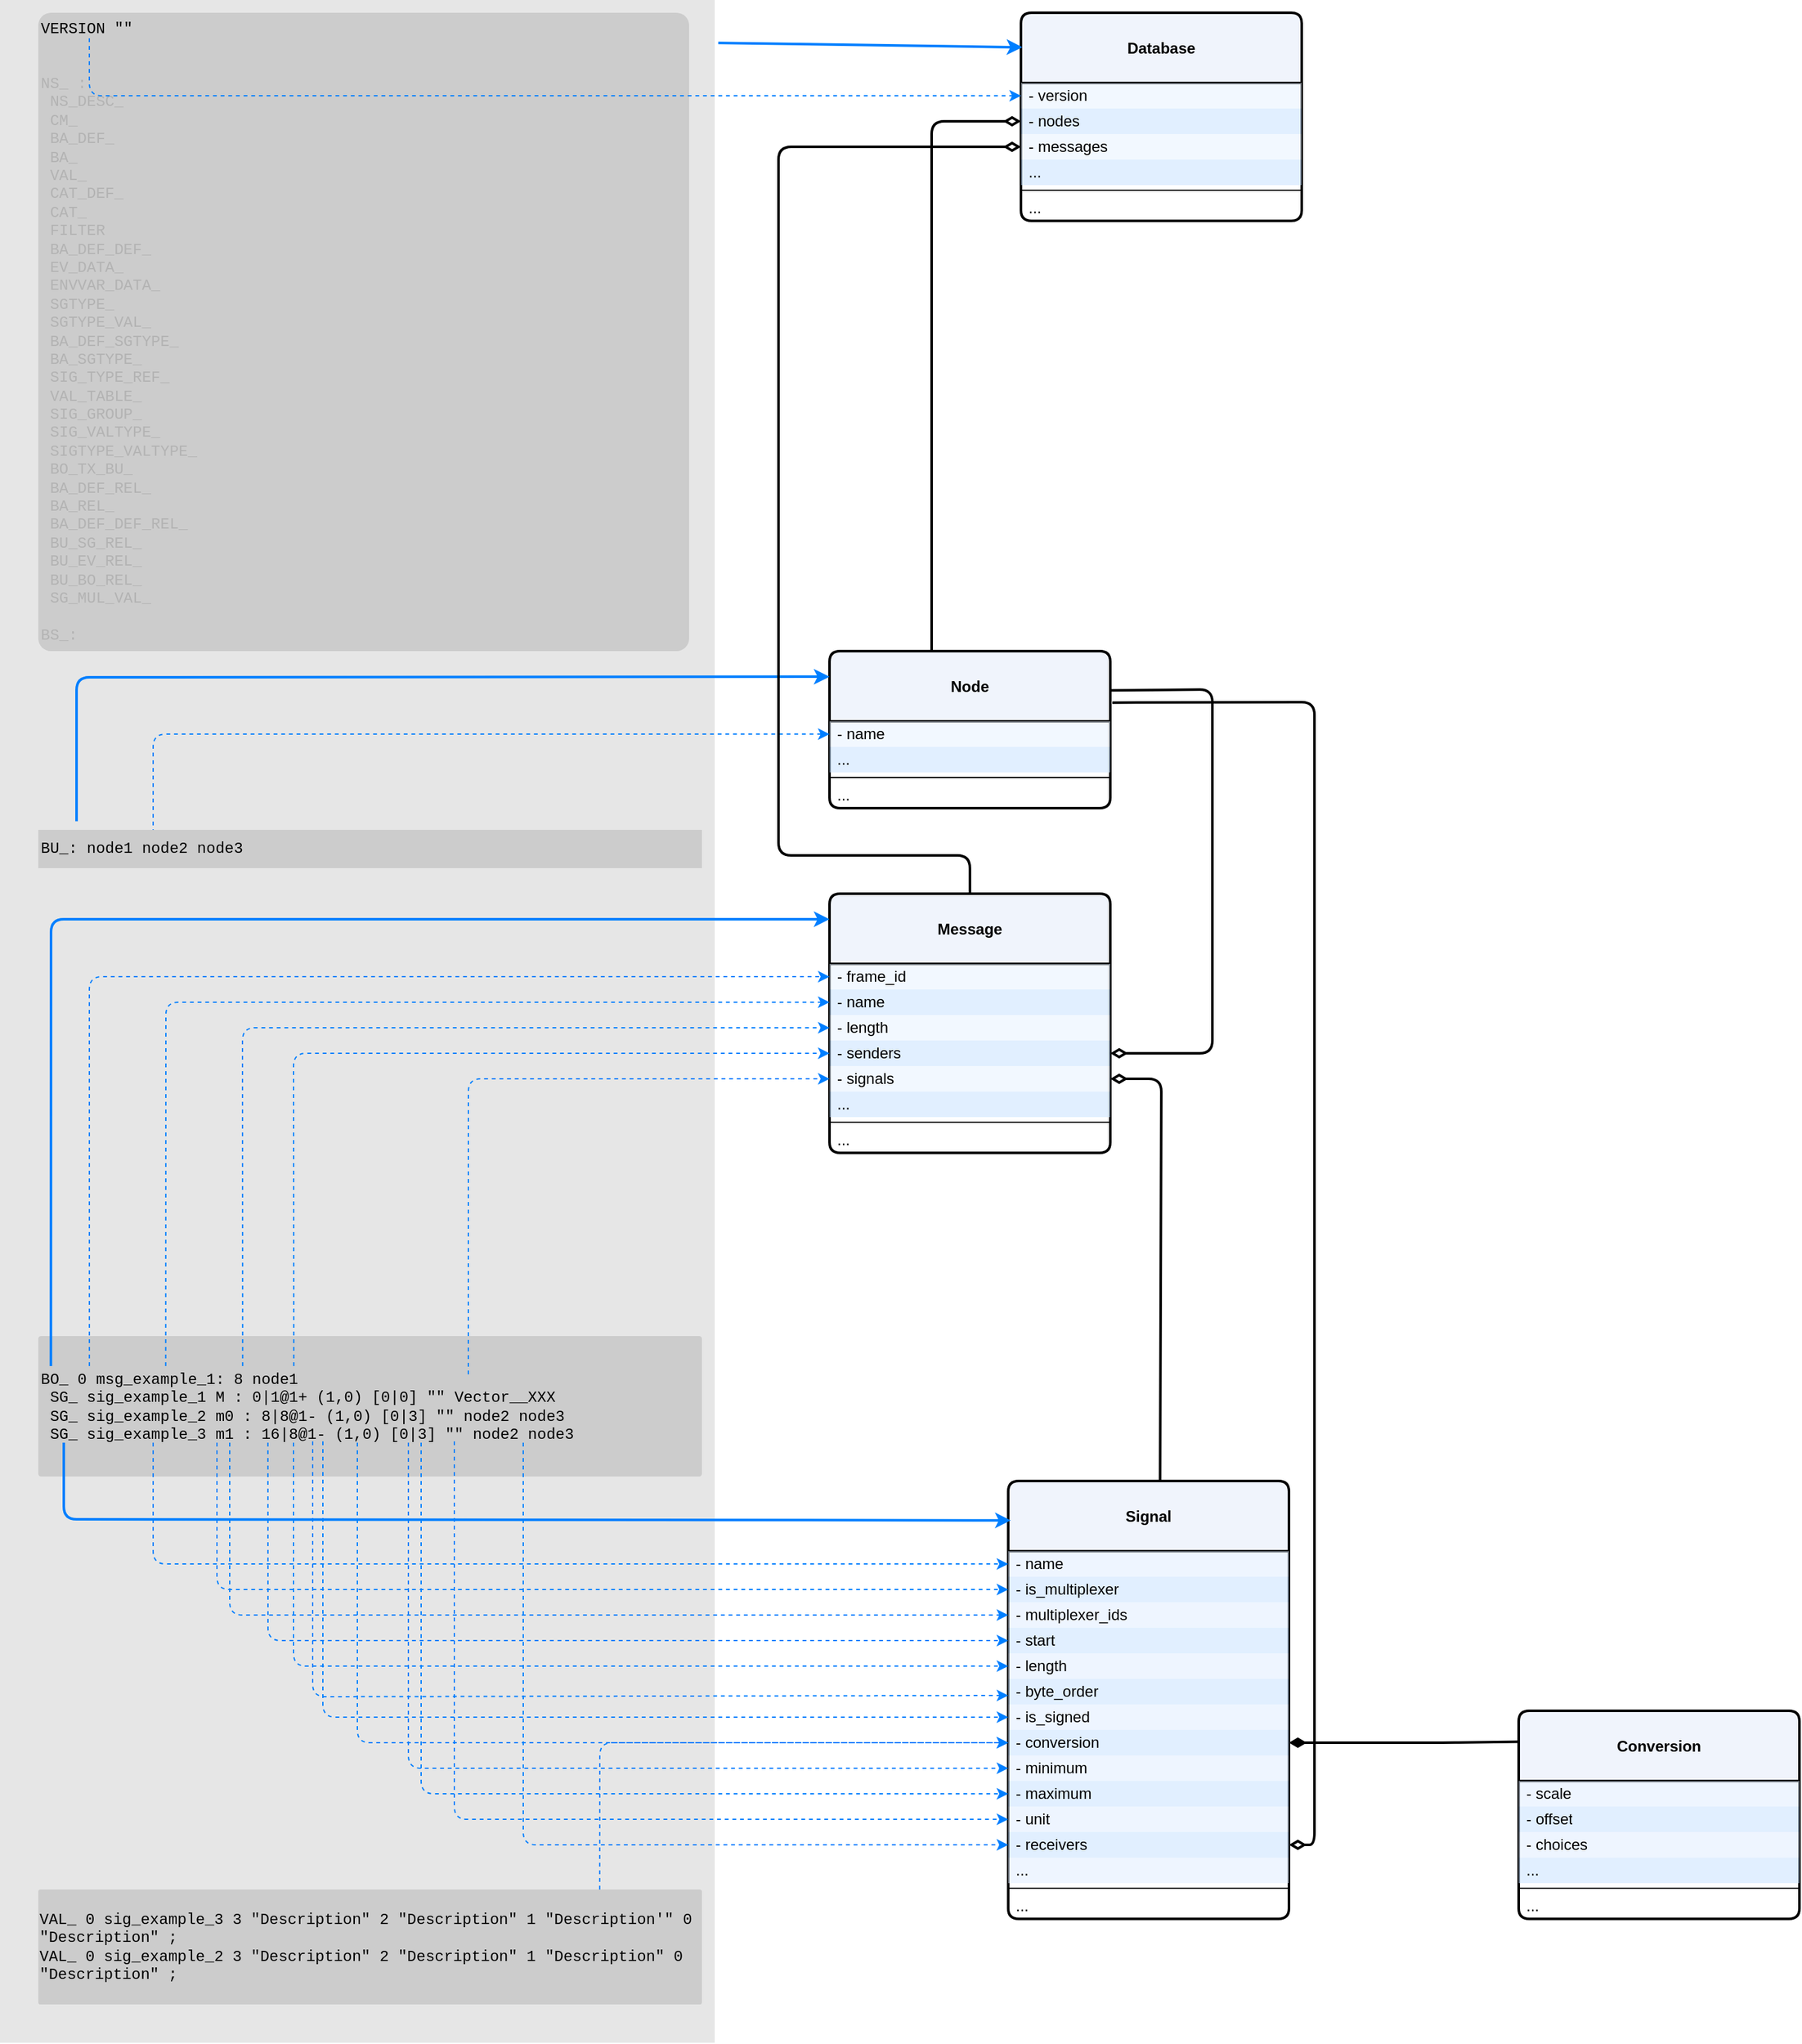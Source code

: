 <mxfile>
    <diagram id="0CQFVA6_GC00lFm2K_Ry" name="第 1 页">
        <mxGraphModel dx="1673" dy="2504" grid="1" gridSize="10" guides="1" tooltips="1" connect="1" arrows="1" fold="1" page="1" pageScale="1" pageWidth="1169" pageHeight="1654" math="0" shadow="0">
            <root>
                <mxCell id="0"/>
                <mxCell id="1" parent="0"/>
                <mxCell id="150" value="" style="rounded=0;whiteSpace=wrap;html=1;fillColor=#E6E6E6;strokeColor=none;" parent="1" vertex="1">
                    <mxGeometry x="90" y="-310" width="560" height="1600" as="geometry"/>
                </mxCell>
                <mxCell id="94" value="&lt;div style=&quot;font-family: &amp;quot;Courier New&amp;quot;;&quot;&gt;&lt;font&gt;BO_ 0 msg_example_1: 8 node1&lt;/font&gt;&lt;/div&gt;&lt;div style=&quot;font-family: &amp;quot;Courier New&amp;quot;;&quot;&gt;&lt;font&gt;&amp;nbsp;SG_ sig_example_1 M : 0|1@1+ (1,0) [0|0] &quot;&quot;&amp;nbsp;&lt;/font&gt;&lt;span style=&quot;background-color: transparent; color: rgb(0, 0, 0);&quot;&gt;Vector__XXX&lt;/span&gt;&lt;/div&gt;&lt;div style=&quot;font-family: &amp;quot;Courier New&amp;quot;;&quot;&gt;&lt;font&gt;&amp;nbsp;SG_ sig_example_2 m0 : 8|8@1- (1,0) [0|3] &quot;&quot; node2 node3&lt;/font&gt;&lt;/div&gt;&lt;div style=&quot;font-family: &amp;quot;Courier New&amp;quot;;&quot;&gt;&lt;font&gt;&amp;nbsp;SG_ sig_example_3 m1 : 16|8@1- (1,0) [0|3] &quot;&quot; node2 node3&lt;/font&gt;&lt;/div&gt;" style="text;html=1;align=left;verticalAlign=middle;whiteSpace=wrap;rounded=1;fillColor=#CCCCCC;arcSize=2;" parent="1" vertex="1">
                    <mxGeometry x="120" y="736.5" width="520" height="110" as="geometry"/>
                </mxCell>
                <mxCell id="41" value="&lt;div&gt;&lt;br&gt;&lt;/div&gt;&lt;div&gt;&lt;b&gt;Node&lt;/b&gt;&lt;/div&gt;" style="swimlane;fontStyle=0;align=center;verticalAlign=top;childLayout=stackLayout;horizontal=1;startSize=55;horizontalStack=0;resizeParent=1;resizeParentMax=0;resizeLast=0;collapsible=0;marginBottom=0;html=1;whiteSpace=wrap;arcSize=5;rounded=1;strokeWidth=2;fillColor=#F0F4FC;" parent="1" vertex="1">
                    <mxGeometry x="740" y="200" width="220" height="123" as="geometry"/>
                </mxCell>
                <mxCell id="43" value="- name" style="text;html=1;strokeColor=none;fillColor=#E5F2FF;align=left;verticalAlign=middle;spacingLeft=4;spacingRight=4;overflow=hidden;rotatable=0;points=[[0,0.5],[1,0.5]];portConstraint=eastwest;whiteSpace=wrap;opacity=50;" parent="41" vertex="1">
                    <mxGeometry y="55" width="220" height="20" as="geometry"/>
                </mxCell>
                <mxCell id="45" value="..." style="text;html=1;strokeColor=none;fillColor=#C4DFFF;align=left;verticalAlign=middle;spacingLeft=4;spacingRight=4;overflow=hidden;rotatable=0;points=[[0,0.5],[1,0.5]];portConstraint=eastwest;whiteSpace=wrap;opacity=50;" parent="41" vertex="1">
                    <mxGeometry y="75" width="220" height="20" as="geometry"/>
                </mxCell>
                <mxCell id="46" value="" style="line;strokeWidth=1;fillColor=none;align=left;verticalAlign=middle;spacingTop=-1;spacingLeft=3;spacingRight=3;rotatable=0;labelPosition=right;points=[];portConstraint=eastwest;" parent="41" vertex="1">
                    <mxGeometry y="95" width="220" height="8" as="geometry"/>
                </mxCell>
                <mxCell id="48" value="..." style="text;html=1;strokeColor=none;fillColor=none;align=left;verticalAlign=middle;spacingLeft=4;spacingRight=4;overflow=hidden;rotatable=0;points=[[0,0.5],[1,0.5]];portConstraint=eastwest;whiteSpace=wrap;" parent="41" vertex="1">
                    <mxGeometry y="103" width="220" height="20" as="geometry"/>
                </mxCell>
                <mxCell id="50" value="&lt;div&gt;&lt;b&gt;&lt;br&gt;&lt;/b&gt;&lt;/div&gt;&lt;b&gt;Message&lt;/b&gt;" style="swimlane;fontStyle=0;align=center;verticalAlign=top;childLayout=stackLayout;horizontal=1;startSize=55;horizontalStack=0;resizeParent=1;resizeParentMax=0;resizeLast=0;collapsible=0;marginBottom=0;html=1;whiteSpace=wrap;rounded=1;arcSize=5;strokeWidth=2;fillColor=#F0F4FC;" parent="1" vertex="1">
                    <mxGeometry x="740" y="390" width="220" height="203" as="geometry"/>
                </mxCell>
                <mxCell id="71" value="- frame_id" style="text;html=1;strokeColor=none;fillColor=#E5F2FF;align=left;verticalAlign=middle;spacingLeft=4;spacingRight=4;overflow=hidden;rotatable=0;points=[[0,0.5],[1,0.5]];portConstraint=eastwest;whiteSpace=wrap;opacity=50;" parent="50" vertex="1">
                    <mxGeometry y="55" width="220" height="20" as="geometry"/>
                </mxCell>
                <mxCell id="78" value="- name" style="text;html=1;strokeColor=none;fillColor=#C4DFFF;align=left;verticalAlign=middle;spacingLeft=4;spacingRight=4;overflow=hidden;rotatable=0;points=[[0,0.5],[1,0.5]];portConstraint=eastwest;whiteSpace=wrap;opacity=50;" parent="50" vertex="1">
                    <mxGeometry y="75" width="220" height="20" as="geometry"/>
                </mxCell>
                <mxCell id="81" value="- length" style="text;html=1;strokeColor=none;fillColor=#E5F2FF;align=left;verticalAlign=middle;spacingLeft=4;spacingRight=4;overflow=hidden;rotatable=0;points=[[0,0.5],[1,0.5]];portConstraint=eastwest;whiteSpace=wrap;opacity=50;" parent="50" vertex="1">
                    <mxGeometry y="95" width="220" height="20" as="geometry"/>
                </mxCell>
                <mxCell id="83" value="- senders" style="text;html=1;strokeColor=none;fillColor=#C4DFFF;align=left;verticalAlign=middle;spacingLeft=4;spacingRight=4;overflow=hidden;rotatable=0;points=[[0,0.5],[1,0.5]];portConstraint=eastwest;whiteSpace=wrap;opacity=50;" parent="50" vertex="1">
                    <mxGeometry y="115" width="220" height="20" as="geometry"/>
                </mxCell>
                <mxCell id="52" value="- signals" style="text;html=1;strokeColor=none;fillColor=#E5F2FF;align=left;verticalAlign=middle;spacingLeft=4;spacingRight=4;overflow=hidden;rotatable=0;points=[[0,0.5],[1,0.5]];portConstraint=eastwest;whiteSpace=wrap;opacity=50;" parent="50" vertex="1">
                    <mxGeometry y="135" width="220" height="20" as="geometry"/>
                </mxCell>
                <mxCell id="54" value="..." style="text;html=1;strokeColor=none;fillColor=#C4DFFF;align=left;verticalAlign=middle;spacingLeft=4;spacingRight=4;overflow=hidden;rotatable=0;points=[[0,0.5],[1,0.5]];portConstraint=eastwest;whiteSpace=wrap;opacity=50;" parent="50" vertex="1">
                    <mxGeometry y="155" width="220" height="20" as="geometry"/>
                </mxCell>
                <mxCell id="55" value="" style="line;strokeWidth=1;fillColor=none;align=left;verticalAlign=middle;spacingTop=-1;spacingLeft=3;spacingRight=3;rotatable=0;labelPosition=right;points=[];portConstraint=eastwest;" parent="50" vertex="1">
                    <mxGeometry y="175" width="220" height="8" as="geometry"/>
                </mxCell>
                <mxCell id="57" value="..." style="text;html=1;strokeColor=none;fillColor=none;align=left;verticalAlign=middle;spacingLeft=4;spacingRight=4;overflow=hidden;rotatable=0;points=[[0,0.5],[1,0.5]];portConstraint=eastwest;whiteSpace=wrap;" parent="50" vertex="1">
                    <mxGeometry y="183" width="220" height="20" as="geometry"/>
                </mxCell>
                <mxCell id="59" value="&lt;div&gt;&lt;br&gt;&lt;/div&gt;&lt;b&gt;Signal&lt;/b&gt;" style="swimlane;fontStyle=0;align=center;verticalAlign=top;childLayout=stackLayout;horizontal=1;startSize=55;horizontalStack=0;resizeParent=1;resizeParentMax=0;resizeLast=0;collapsible=0;marginBottom=0;html=1;whiteSpace=wrap;arcSize=5;rounded=1;strokeWidth=2;fillColor=#F0F4FC;" parent="1" vertex="1">
                    <mxGeometry x="880" y="850" width="220" height="343" as="geometry"/>
                </mxCell>
                <mxCell id="61" value="- name" style="text;html=1;strokeColor=none;fillColor=#DDEBFF;align=left;verticalAlign=middle;spacingLeft=4;spacingRight=4;overflow=hidden;rotatable=0;points=[[0,0.5],[1,0.5]];portConstraint=eastwest;whiteSpace=wrap;opacity=50;" parent="59" vertex="1">
                    <mxGeometry y="55" width="220" height="20" as="geometry"/>
                </mxCell>
                <mxCell id="87" value="- is_multiplexer" style="text;html=1;strokeColor=none;fillColor=#C4DFFF;align=left;verticalAlign=middle;spacingLeft=4;spacingRight=4;overflow=hidden;rotatable=0;points=[[0,0.5],[1,0.5]];portConstraint=eastwest;whiteSpace=wrap;opacity=50;" parent="59" vertex="1">
                    <mxGeometry y="75" width="220" height="20" as="geometry"/>
                </mxCell>
                <mxCell id="107" value="- multiplexer_ids" style="text;html=1;strokeColor=none;fillColor=#DDEBFF;align=left;verticalAlign=middle;spacingLeft=4;spacingRight=4;overflow=hidden;rotatable=0;points=[[0,0.5],[1,0.5]];portConstraint=eastwest;whiteSpace=wrap;opacity=50;" parent="59" vertex="1">
                    <mxGeometry y="95" width="220" height="20" as="geometry"/>
                </mxCell>
                <mxCell id="90" value="- start" style="text;html=1;strokeColor=none;fillColor=#C4DFFF;align=left;verticalAlign=middle;spacingLeft=4;spacingRight=4;overflow=hidden;rotatable=0;points=[[0,0.5],[1,0.5]];portConstraint=eastwest;whiteSpace=wrap;opacity=50;" parent="59" vertex="1">
                    <mxGeometry y="115" width="220" height="20" as="geometry"/>
                </mxCell>
                <mxCell id="89" value="- length" style="text;html=1;strokeColor=none;fillColor=#DDEBFF;align=left;verticalAlign=middle;spacingLeft=4;spacingRight=4;overflow=hidden;rotatable=0;points=[[0,0.5],[1,0.5]];portConstraint=eastwest;whiteSpace=wrap;opacity=50;" parent="59" vertex="1">
                    <mxGeometry y="135" width="220" height="20" as="geometry"/>
                </mxCell>
                <mxCell id="88" value="- byte_order" style="text;html=1;strokeColor=none;fillColor=#C4DFFF;align=left;verticalAlign=middle;spacingLeft=4;spacingRight=4;overflow=hidden;rotatable=0;points=[[0,0.5],[1,0.5]];portConstraint=eastwest;whiteSpace=wrap;opacity=50;" parent="59" vertex="1">
                    <mxGeometry y="155" width="220" height="20" as="geometry"/>
                </mxCell>
                <mxCell id="91" value="- is_signed" style="text;html=1;strokeColor=none;fillColor=#DDEBFF;align=left;verticalAlign=middle;spacingLeft=4;spacingRight=4;overflow=hidden;rotatable=0;points=[[0,0.5],[1,0.5]];portConstraint=eastwest;whiteSpace=wrap;opacity=50;" parent="59" vertex="1">
                    <mxGeometry y="175" width="220" height="20" as="geometry"/>
                </mxCell>
                <mxCell id="102" value="- conversion" style="text;html=1;strokeColor=none;fillColor=#C4DFFF;align=left;verticalAlign=middle;spacingLeft=4;spacingRight=4;overflow=hidden;rotatable=0;points=[[0,0.5],[1,0.5]];portConstraint=eastwest;whiteSpace=wrap;opacity=50;" parent="59" vertex="1">
                    <mxGeometry y="195" width="220" height="20" as="geometry"/>
                </mxCell>
                <mxCell id="100" value="- minimum" style="text;html=1;strokeColor=none;fillColor=#DDEBFF;align=left;verticalAlign=middle;spacingLeft=4;spacingRight=4;overflow=hidden;rotatable=0;points=[[0,0.5],[1,0.5]];portConstraint=eastwest;whiteSpace=wrap;opacity=50;" parent="59" vertex="1">
                    <mxGeometry y="215" width="220" height="20" as="geometry"/>
                </mxCell>
                <mxCell id="99" value="- maximum" style="text;html=1;strokeColor=none;fillColor=#C4DFFF;align=left;verticalAlign=middle;spacingLeft=4;spacingRight=4;overflow=hidden;rotatable=0;points=[[0,0.5],[1,0.5]];portConstraint=eastwest;whiteSpace=wrap;opacity=50;" parent="59" vertex="1">
                    <mxGeometry y="235" width="220" height="20" as="geometry"/>
                </mxCell>
                <mxCell id="118" value="- unit" style="text;html=1;strokeColor=none;fillColor=#DDEBFF;align=left;verticalAlign=middle;spacingLeft=4;spacingRight=4;overflow=hidden;rotatable=0;points=[[0,0.5],[1,0.5]];portConstraint=eastwest;whiteSpace=wrap;opacity=50;" parent="59" vertex="1">
                    <mxGeometry y="255" width="220" height="20" as="geometry"/>
                </mxCell>
                <mxCell id="103" value="- receivers" style="text;html=1;strokeColor=none;fillColor=#C4DFFF;align=left;verticalAlign=middle;spacingLeft=4;spacingRight=4;overflow=hidden;rotatable=0;points=[[0,0.5],[1,0.5]];portConstraint=eastwest;whiteSpace=wrap;opacity=50;" parent="59" vertex="1">
                    <mxGeometry y="275" width="220" height="20" as="geometry"/>
                </mxCell>
                <mxCell id="63" value="..." style="text;html=1;strokeColor=none;fillColor=#DDEBFF;align=left;verticalAlign=middle;spacingLeft=4;spacingRight=4;overflow=hidden;rotatable=0;points=[[0,0.5],[1,0.5]];portConstraint=eastwest;whiteSpace=wrap;opacity=50;" parent="59" vertex="1">
                    <mxGeometry y="295" width="220" height="20" as="geometry"/>
                </mxCell>
                <mxCell id="64" value="" style="line;strokeWidth=1;fillColor=none;align=left;verticalAlign=middle;spacingTop=-1;spacingLeft=3;spacingRight=3;rotatable=0;labelPosition=right;points=[];portConstraint=eastwest;" parent="59" vertex="1">
                    <mxGeometry y="315" width="220" height="8" as="geometry"/>
                </mxCell>
                <mxCell id="66" value="..." style="text;html=1;strokeColor=none;fillColor=none;align=left;verticalAlign=middle;spacingLeft=4;spacingRight=4;overflow=hidden;rotatable=0;points=[[0,0.5],[1,0.5]];portConstraint=eastwest;whiteSpace=wrap;" parent="59" vertex="1">
                    <mxGeometry y="323" width="220" height="20" as="geometry"/>
                </mxCell>
                <mxCell id="74" value="" style="endArrow=classic;html=1;entryX=0;entryY=0.163;entryDx=0;entryDy=0;entryPerimeter=0;strokeWidth=2;strokeColor=#007FFF;" parent="1" target="41" edge="1">
                    <mxGeometry width="50" height="50" relative="1" as="geometry">
                        <mxPoint x="150" y="333.27" as="sourcePoint"/>
                        <mxPoint x="160" y="90.002" as="targetPoint"/>
                        <Array as="points">
                            <mxPoint x="150" y="220.5"/>
                        </Array>
                    </mxGeometry>
                </mxCell>
                <mxCell id="76" value="" style="endArrow=classic;html=1;exitX=0.019;exitY=0.214;exitDx=0;exitDy=0;exitPerimeter=0;strokeWidth=2;strokeColor=#007FFF;" parent="1" source="94" edge="1">
                    <mxGeometry width="50" height="50" relative="1" as="geometry">
                        <mxPoint x="237.5" y="658.44" as="sourcePoint"/>
                        <mxPoint x="740" y="410" as="targetPoint"/>
                        <Array as="points">
                            <mxPoint x="130" y="410"/>
                        </Array>
                    </mxGeometry>
                </mxCell>
                <mxCell id="82" value="" style="endArrow=classic;html=1;entryX=0;entryY=0.5;entryDx=0;entryDy=0;dashed=1;fontStyle=1;exitX=0.308;exitY=0.214;exitDx=0;exitDy=0;exitPerimeter=0;strokeWidth=1;strokeColor=#007FFF;" parent="1" source="94" target="81" edge="1">
                    <mxGeometry width="50" height="50" relative="1" as="geometry">
                        <mxPoint x="298" y="668.44" as="sourcePoint"/>
                        <mxPoint x="968.0" y="503.44" as="targetPoint"/>
                        <Array as="points">
                            <mxPoint x="280" y="495"/>
                        </Array>
                    </mxGeometry>
                </mxCell>
                <mxCell id="84" value="" style="endArrow=classic;html=1;entryX=0;entryY=0.5;entryDx=0;entryDy=0;dashed=1;fontStyle=1;exitX=0.385;exitY=0.214;exitDx=0;exitDy=0;exitPerimeter=0;strokeWidth=1;strokeColor=#007FFF;" parent="1" source="94" target="83" edge="1">
                    <mxGeometry width="50" height="50" relative="1" as="geometry">
                        <mxPoint x="328" y="668.44" as="sourcePoint"/>
                        <mxPoint x="968.0" y="543.44" as="targetPoint"/>
                        <Array as="points">
                            <mxPoint x="320" y="515"/>
                        </Array>
                    </mxGeometry>
                </mxCell>
                <mxCell id="77" value="" style="endArrow=classic;html=1;entryX=0;entryY=0.5;entryDx=0;entryDy=0;dashed=1;exitX=0.077;exitY=0.214;exitDx=0;exitDy=0;exitPerimeter=0;strokeWidth=1;strokeColor=#007FFF;" parent="1" source="94" target="71" edge="1">
                    <mxGeometry width="50" height="50" relative="1" as="geometry">
                        <mxPoint x="178" y="668.44" as="sourcePoint"/>
                        <mxPoint x="968.0" y="463.44" as="targetPoint"/>
                        <Array as="points">
                            <mxPoint x="160" y="455"/>
                        </Array>
                    </mxGeometry>
                </mxCell>
                <mxCell id="79" value="" style="endArrow=classic;html=1;entryX=0;entryY=0.5;entryDx=0;entryDy=0;dashed=1;exitX=0.192;exitY=0.214;exitDx=0;exitDy=0;exitPerimeter=0;strokeWidth=1;strokeColor=#007FFF;" parent="1" source="94" target="78" edge="1">
                    <mxGeometry width="50" height="50" relative="1" as="geometry">
                        <mxPoint x="218" y="668.44" as="sourcePoint"/>
                        <mxPoint x="968.0" y="483.44" as="targetPoint"/>
                        <Array as="points">
                            <mxPoint x="220" y="475"/>
                        </Array>
                    </mxGeometry>
                </mxCell>
                <mxCell id="86" value="" style="endArrow=classic;html=1;entryX=0;entryY=0.5;entryDx=0;entryDy=0;dashed=1;fontStyle=1;exitX=0.648;exitY=0.273;exitDx=0;exitDy=0;exitPerimeter=0;strokeWidth=1;strokeColor=#007FFF;" parent="1" source="94" target="52" edge="1">
                    <mxGeometry width="50" height="50" relative="1" as="geometry">
                        <mxPoint x="460" y="678.44" as="sourcePoint"/>
                        <mxPoint x="782" y="545" as="targetPoint"/>
                        <Array as="points">
                            <mxPoint x="457" y="535"/>
                        </Array>
                    </mxGeometry>
                </mxCell>
                <mxCell id="75" value="" style="endArrow=classic;html=1;entryX=0;entryY=0.5;entryDx=0;entryDy=0;dashed=1;strokeWidth=1;strokeColor=#007FFF;" parent="1" target="43" edge="1">
                    <mxGeometry width="50" height="50" relative="1" as="geometry">
                        <mxPoint x="210" y="342.5" as="sourcePoint"/>
                        <mxPoint x="100" y="236.5" as="targetPoint"/>
                        <Array as="points">
                            <mxPoint x="210" y="265"/>
                        </Array>
                    </mxGeometry>
                </mxCell>
                <mxCell id="30" value="&lt;font style=&quot;color: rgb(0, 0, 0);&quot;&gt;VERSION &quot;&quot;&lt;/font&gt;&lt;br&gt;&lt;br&gt;&lt;br&gt;NS_ :&amp;nbsp;&lt;br&gt;&amp;nbsp;NS_DESC_&lt;br&gt;&amp;nbsp;CM_&lt;br&gt;&amp;nbsp;BA_DEF_&lt;br&gt;&amp;nbsp;BA_&lt;br&gt;&amp;nbsp;VAL_&lt;br&gt;&amp;nbsp;CAT_DEF_&lt;br&gt;&amp;nbsp;CAT_&lt;br&gt;&amp;nbsp;FILTER&lt;br&gt;&amp;nbsp;BA_DEF_DEF_&lt;br&gt;&amp;nbsp;EV_DATA_&lt;br&gt;&amp;nbsp;ENVVAR_DATA_&lt;br&gt;&amp;nbsp;SGTYPE_&lt;br&gt;&amp;nbsp;SGTYPE_VAL_&lt;br&gt;&amp;nbsp;BA_DEF_SGTYPE_&lt;br&gt;&amp;nbsp;BA_SGTYPE_&lt;br&gt;&amp;nbsp;SIG_TYPE_REF_&lt;br&gt;&amp;nbsp;VAL_TABLE_&lt;br&gt;&amp;nbsp;SIG_GROUP_&lt;br&gt;&amp;nbsp;SIG_VALTYPE_&lt;br&gt;&amp;nbsp;SIGTYPE_VALTYPE_&lt;br&gt;&amp;nbsp;BO_TX_BU_&lt;br&gt;&amp;nbsp;BA_DEF_REL_&lt;br&gt;&amp;nbsp;BA_REL_&lt;br&gt;&amp;nbsp;BA_DEF_DEF_REL_&lt;br&gt;&amp;nbsp;BU_SG_REL_&lt;br&gt;&amp;nbsp;BU_EV_REL_&lt;br&gt;&amp;nbsp;BU_BO_REL_&lt;br&gt;&amp;nbsp;SG_MUL_VAL_&lt;br&gt;&lt;br&gt;BS_:" style="text;html=1;align=left;verticalAlign=middle;whiteSpace=wrap;rounded=1;fillColor=#CCCCCC;glass=0;shadow=0;strokeColor=none;fontFamily=Courier New;fontColor=#B3B3B3;arcSize=2;" parent="1" vertex="1">
                    <mxGeometry x="120" y="-300" width="510" height="500" as="geometry"/>
                </mxCell>
                <mxCell id="92" value="BU_: node1 node2 node3" style="text;html=1;align=left;verticalAlign=middle;whiteSpace=wrap;rounded=0;fillColor=#CCCCCC;fontFamily=Courier New;arcSize=2;" parent="1" vertex="1">
                    <mxGeometry x="120" y="340" width="520" height="30" as="geometry"/>
                </mxCell>
                <mxCell id="104" value="" style="endArrow=classic;html=1;exitX=0.019;exitY=0.214;exitDx=0;exitDy=0;exitPerimeter=0;strokeWidth=2;strokeColor=#007FFF;entryX=0.009;entryY=0.09;entryDx=0;entryDy=0;entryPerimeter=0;" parent="1" target="59" edge="1">
                    <mxGeometry width="50" height="50" relative="1" as="geometry">
                        <mxPoint x="140" y="820" as="sourcePoint"/>
                        <mxPoint x="740" y="880" as="targetPoint"/>
                        <Array as="points">
                            <mxPoint x="140" y="880"/>
                        </Array>
                    </mxGeometry>
                </mxCell>
                <mxCell id="105" value="" style="endArrow=classic;html=1;dashed=1;fontStyle=1;entryX=0;entryY=0.5;entryDx=0;entryDy=0;strokeWidth=1;strokeColor=#007FFF;" parent="1" target="61" edge="1">
                    <mxGeometry width="50" height="50" relative="1" as="geometry">
                        <mxPoint x="210" y="820" as="sourcePoint"/>
                        <mxPoint x="560" y="860" as="targetPoint"/>
                        <Array as="points">
                            <mxPoint x="210" y="915"/>
                        </Array>
                    </mxGeometry>
                </mxCell>
                <mxCell id="106" value="" style="endArrow=classic;html=1;dashed=1;fontStyle=1;entryX=0;entryY=0.5;entryDx=0;entryDy=0;strokeWidth=1;strokeColor=#007FFF;" parent="1" target="87" edge="1">
                    <mxGeometry width="50" height="50" relative="1" as="geometry">
                        <mxPoint x="260" y="820" as="sourcePoint"/>
                        <mxPoint x="790" y="915" as="targetPoint"/>
                        <Array as="points">
                            <mxPoint x="260" y="935"/>
                        </Array>
                    </mxGeometry>
                </mxCell>
                <mxCell id="108" value="" style="endArrow=classic;html=1;dashed=1;fontStyle=1;entryX=0;entryY=0.5;entryDx=0;entryDy=0;strokeWidth=1;strokeColor=#007FFF;" parent="1" target="107" edge="1">
                    <mxGeometry width="50" height="50" relative="1" as="geometry">
                        <mxPoint x="270" y="820" as="sourcePoint"/>
                        <mxPoint x="750" y="935" as="targetPoint"/>
                        <Array as="points">
                            <mxPoint x="270" y="955"/>
                        </Array>
                    </mxGeometry>
                </mxCell>
                <mxCell id="109" value="" style="endArrow=classic;html=1;dashed=1;fontStyle=1;entryX=0;entryY=0.5;entryDx=0;entryDy=0;exitX=0.346;exitY=0.759;exitDx=0;exitDy=0;exitPerimeter=0;strokeWidth=1;strokeColor=#007FFF;" parent="1" source="94" target="90" edge="1">
                    <mxGeometry width="50" height="50" relative="1" as="geometry">
                        <mxPoint x="270" y="840" as="sourcePoint"/>
                        <mxPoint x="740" y="975" as="targetPoint"/>
                        <Array as="points">
                            <mxPoint x="300" y="975"/>
                        </Array>
                    </mxGeometry>
                </mxCell>
                <mxCell id="110" value="" style="endArrow=classic;html=1;dashed=1;fontStyle=1;entryX=0;entryY=0.5;entryDx=0;entryDy=0;exitX=0.346;exitY=0.759;exitDx=0;exitDy=0;exitPerimeter=0;strokeWidth=1;strokeColor=#007FFF;" parent="1" target="89" edge="1">
                    <mxGeometry width="50" height="50" relative="1" as="geometry">
                        <mxPoint x="320" y="820" as="sourcePoint"/>
                        <mxPoint x="760" y="975" as="targetPoint"/>
                        <Array as="points">
                            <mxPoint x="320" y="995"/>
                        </Array>
                    </mxGeometry>
                </mxCell>
                <mxCell id="111" value="" style="endArrow=classic;html=1;dashed=1;fontStyle=1;entryX=0;entryY=0.65;entryDx=0;entryDy=0;exitX=0.346;exitY=0.759;exitDx=0;exitDy=0;exitPerimeter=0;entryPerimeter=0;strokeWidth=1;strokeColor=#007FFF;" parent="1" target="88" edge="1">
                    <mxGeometry width="50" height="50" relative="1" as="geometry">
                        <mxPoint x="335" y="819" as="sourcePoint"/>
                        <mxPoint x="740" y="1014" as="targetPoint"/>
                        <Array as="points">
                            <mxPoint x="335" y="1019"/>
                        </Array>
                    </mxGeometry>
                </mxCell>
                <mxCell id="112" value="" style="endArrow=classic;html=1;dashed=1;fontStyle=1;entryX=0;entryY=0.5;entryDx=0;entryDy=0;exitX=0.346;exitY=0.759;exitDx=0;exitDy=0;exitPerimeter=0;strokeWidth=1;strokeColor=#007FFF;" parent="1" target="91" edge="1">
                    <mxGeometry width="50" height="50" relative="1" as="geometry">
                        <mxPoint x="343" y="819" as="sourcePoint"/>
                        <mxPoint x="748" y="1018" as="targetPoint"/>
                        <Array as="points">
                            <mxPoint x="343" y="1035"/>
                        </Array>
                    </mxGeometry>
                </mxCell>
                <mxCell id="114" value="" style="endArrow=classic;html=1;dashed=1;fontStyle=1;entryX=0;entryY=0.5;entryDx=0;entryDy=0;exitX=0.346;exitY=0.759;exitDx=0;exitDy=0;exitPerimeter=0;strokeWidth=1;strokeColor=#007FFF;" parent="1" target="102" edge="1">
                    <mxGeometry width="50" height="50" relative="1" as="geometry">
                        <mxPoint x="370" y="820" as="sourcePoint"/>
                        <mxPoint x="767" y="1036" as="targetPoint"/>
                        <Array as="points">
                            <mxPoint x="370" y="1055"/>
                        </Array>
                    </mxGeometry>
                </mxCell>
                <mxCell id="115" value="" style="endArrow=classic;html=1;dashed=1;fontStyle=1;entryX=0;entryY=0.5;entryDx=0;entryDy=0;exitX=0.346;exitY=0.759;exitDx=0;exitDy=0;exitPerimeter=0;strokeWidth=1;strokeColor=#007FFF;" parent="1" target="100" edge="1">
                    <mxGeometry width="50" height="50" relative="1" as="geometry">
                        <mxPoint x="410" y="820" as="sourcePoint"/>
                        <mxPoint x="780" y="1055" as="targetPoint"/>
                        <Array as="points">
                            <mxPoint x="410" y="1075"/>
                        </Array>
                    </mxGeometry>
                </mxCell>
                <mxCell id="116" value="" style="endArrow=classic;html=1;dashed=1;fontStyle=1;entryX=0;entryY=0.5;entryDx=0;entryDy=0;exitX=0.346;exitY=0.759;exitDx=0;exitDy=0;exitPerimeter=0;strokeWidth=1;strokeColor=#007FFF;" parent="1" target="99" edge="1">
                    <mxGeometry width="50" height="50" relative="1" as="geometry">
                        <mxPoint x="420" y="820" as="sourcePoint"/>
                        <mxPoint x="750" y="1075" as="targetPoint"/>
                        <Array as="points">
                            <mxPoint x="420" y="1095"/>
                        </Array>
                    </mxGeometry>
                </mxCell>
                <mxCell id="117" value="" style="endArrow=classic;html=1;dashed=1;fontStyle=1;entryX=0;entryY=0.5;entryDx=0;entryDy=0;exitX=0.346;exitY=0.759;exitDx=0;exitDy=0;exitPerimeter=0;strokeWidth=1;strokeColor=#007FFF;" parent="1" target="103" edge="1">
                    <mxGeometry width="50" height="50" relative="1" as="geometry">
                        <mxPoint x="500" y="820" as="sourcePoint"/>
                        <mxPoint x="820" y="1095" as="targetPoint"/>
                        <Array as="points">
                            <mxPoint x="500" y="1135"/>
                        </Array>
                    </mxGeometry>
                </mxCell>
                <mxCell id="119" value="" style="endArrow=classic;html=1;dashed=1;fontStyle=1;entryX=0;entryY=0.5;entryDx=0;entryDy=0;exitX=0.346;exitY=0.759;exitDx=0;exitDy=0;exitPerimeter=0;strokeWidth=1;strokeColor=#007FFF;" parent="1" target="118" edge="1">
                    <mxGeometry width="50" height="50" relative="1" as="geometry">
                        <mxPoint x="446" y="819" as="sourcePoint"/>
                        <mxPoint x="686" y="1134" as="targetPoint"/>
                        <Array as="points">
                            <mxPoint x="446" y="1115"/>
                        </Array>
                    </mxGeometry>
                </mxCell>
                <mxCell id="120" value="&lt;div style=&quot;font-family: &amp;quot;Courier New&amp;quot;; text-align: left;&quot;&gt;VAL_ 0 sig_example_3 3 &quot;Description&quot; 2 &quot;Description&quot; 1 &quot;Description&#39;&quot; 0 &quot;Description&quot; ;&lt;/div&gt;&lt;div style=&quot;font-family: &amp;quot;Courier New&amp;quot;; text-align: left;&quot;&gt;VAL_ 0 sig_example_2 3 &quot;Description&quot; 2 &quot;Description&quot; 1 &quot;Description&quot; 0 &quot;Description&quot; ;&lt;/div&gt;" style="text;html=1;align=center;verticalAlign=middle;whiteSpace=wrap;rounded=1;fillColor=#CCCCCC;arcSize=2;" parent="1" vertex="1">
                    <mxGeometry x="120" y="1170" width="520" height="90" as="geometry"/>
                </mxCell>
                <mxCell id="121" value="" style="endArrow=classic;html=1;dashed=1;fontStyle=1;entryX=0;entryY=0.5;entryDx=0;entryDy=0;exitX=0.846;exitY=0;exitDx=0;exitDy=0;exitPerimeter=0;strokeWidth=1;strokeColor=#007FFF;" parent="1" source="120" target="102" edge="1">
                    <mxGeometry width="50" height="50" relative="1" as="geometry">
                        <mxPoint x="500" y="740" as="sourcePoint"/>
                        <mxPoint x="740" y="1055" as="targetPoint"/>
                        <Array as="points">
                            <mxPoint x="560" y="1055"/>
                        </Array>
                    </mxGeometry>
                </mxCell>
                <mxCell id="122" value="" style="endArrow=none;startArrow=diamondThin;endFill=0;startFill=0;html=1;verticalAlign=bottom;labelBackgroundColor=none;strokeWidth=2;startSize=8;endSize=8;exitX=1;exitY=0.5;exitDx=0;exitDy=0;entryX=1;entryY=0.25;entryDx=0;entryDy=0;" parent="1" source="83" target="41" edge="1">
                    <mxGeometry width="160" relative="1" as="geometry">
                        <mxPoint x="990" y="520" as="sourcePoint"/>
                        <mxPoint x="1150" y="520" as="targetPoint"/>
                        <Array as="points">
                            <mxPoint x="1040" y="515"/>
                            <mxPoint x="1040" y="230"/>
                        </Array>
                    </mxGeometry>
                </mxCell>
                <mxCell id="123" value="" style="endArrow=none;startArrow=diamondThin;endFill=0;startFill=0;html=1;verticalAlign=bottom;labelBackgroundColor=none;strokeWidth=2;startSize=8;endSize=8;exitX=1;exitY=0.5;exitDx=0;exitDy=0;entryX=1.007;entryY=0.328;entryDx=0;entryDy=0;entryPerimeter=0;" parent="1" source="103" target="41" edge="1">
                    <mxGeometry width="160" relative="1" as="geometry">
                        <mxPoint x="955" y="1135" as="sourcePoint"/>
                        <mxPoint x="-40" y="200" as="targetPoint"/>
                        <Array as="points">
                            <mxPoint x="1120" y="1135"/>
                            <mxPoint x="1120" y="240"/>
                        </Array>
                    </mxGeometry>
                </mxCell>
                <mxCell id="124" value="" style="endArrow=none;startArrow=diamondThin;endFill=0;startFill=0;html=1;verticalAlign=bottom;labelBackgroundColor=none;strokeWidth=2;startSize=8;endSize=8;exitX=1;exitY=0.5;exitDx=0;exitDy=0;entryX=0.541;entryY=0.003;entryDx=0;entryDy=0;entryPerimeter=0;" parent="1" source="52" target="59" edge="1">
                    <mxGeometry width="160" relative="1" as="geometry">
                        <mxPoint x="970" y="525" as="sourcePoint"/>
                        <mxPoint x="-35" y="210" as="targetPoint"/>
                        <Array as="points">
                            <mxPoint x="1000" y="535"/>
                        </Array>
                    </mxGeometry>
                </mxCell>
                <mxCell id="132" value="&lt;div&gt;&lt;b&gt;&lt;br&gt;&lt;/b&gt;&lt;/div&gt;&lt;b&gt;Conversion&lt;/b&gt;" style="swimlane;fontStyle=0;align=center;verticalAlign=top;childLayout=stackLayout;horizontal=1;startSize=55;horizontalStack=0;resizeParent=1;resizeParentMax=0;resizeLast=0;collapsible=0;marginBottom=0;html=1;whiteSpace=wrap;arcSize=5;rounded=1;strokeWidth=2;fillColor=#F0F4FC;" parent="1" vertex="1">
                    <mxGeometry x="1280" y="1030" width="220" height="163" as="geometry"/>
                </mxCell>
                <mxCell id="133" value="- scale" style="text;html=1;strokeColor=none;fillColor=#DDEBFF;align=left;verticalAlign=middle;spacingLeft=4;spacingRight=4;overflow=hidden;rotatable=0;points=[[0,0.5],[1,0.5]];portConstraint=eastwest;whiteSpace=wrap;opacity=50;" parent="132" vertex="1">
                    <mxGeometry y="55" width="220" height="20" as="geometry"/>
                </mxCell>
                <mxCell id="141" value="- offset" style="text;html=1;strokeColor=none;fillColor=#C4DFFF;align=left;verticalAlign=middle;spacingLeft=4;spacingRight=4;overflow=hidden;rotatable=0;points=[[0,0.5],[1,0.5]];portConstraint=eastwest;whiteSpace=wrap;opacity=50;" parent="132" vertex="1">
                    <mxGeometry y="75" width="220" height="20" as="geometry"/>
                </mxCell>
                <mxCell id="142" value="- choices" style="text;html=1;strokeColor=none;fillColor=#DDEBFF;align=left;verticalAlign=middle;spacingLeft=4;spacingRight=4;overflow=hidden;rotatable=0;points=[[0,0.5],[1,0.5]];portConstraint=eastwest;whiteSpace=wrap;opacity=50;" parent="132" vertex="1">
                    <mxGeometry y="95" width="220" height="20" as="geometry"/>
                </mxCell>
                <mxCell id="145" value="..." style="text;html=1;strokeColor=none;fillColor=#C4DFFF;align=left;verticalAlign=middle;spacingLeft=4;spacingRight=4;overflow=hidden;rotatable=0;points=[[0,0.5],[1,0.5]];portConstraint=eastwest;whiteSpace=wrap;opacity=50;" parent="132" vertex="1">
                    <mxGeometry y="115" width="220" height="20" as="geometry"/>
                </mxCell>
                <mxCell id="146" value="" style="line;strokeWidth=1;fillColor=none;align=left;verticalAlign=middle;spacingTop=-1;spacingLeft=3;spacingRight=3;rotatable=0;labelPosition=right;points=[];portConstraint=eastwest;" parent="132" vertex="1">
                    <mxGeometry y="135" width="220" height="8" as="geometry"/>
                </mxCell>
                <mxCell id="147" value="..." style="text;html=1;strokeColor=none;fillColor=none;align=left;verticalAlign=middle;spacingLeft=4;spacingRight=4;overflow=hidden;rotatable=0;points=[[0,0.5],[1,0.5]];portConstraint=eastwest;whiteSpace=wrap;" parent="132" vertex="1">
                    <mxGeometry y="143" width="220" height="20" as="geometry"/>
                </mxCell>
                <mxCell id="149" value="" style="endArrow=none;startArrow=diamondThin;endFill=0;startFill=1;html=1;verticalAlign=bottom;labelBackgroundColor=none;strokeWidth=2;startSize=8;endSize=8;exitX=1;exitY=0.5;exitDx=0;exitDy=0;entryX=0;entryY=0.149;entryDx=0;entryDy=0;entryPerimeter=0;" parent="1" source="102" target="132" edge="1">
                    <mxGeometry width="160" relative="1" as="geometry">
                        <mxPoint x="990" y="1050" as="sourcePoint"/>
                        <mxPoint x="1150" y="1050" as="targetPoint"/>
                        <Array as="points">
                            <mxPoint x="1220" y="1055"/>
                        </Array>
                    </mxGeometry>
                </mxCell>
                <mxCell id="151" value="&lt;div&gt;&lt;br&gt;&lt;/div&gt;Database" style="swimlane;fontStyle=1;align=center;verticalAlign=top;childLayout=stackLayout;horizontal=1;startSize=55;horizontalStack=0;resizeParent=1;resizeParentMax=0;resizeLast=0;collapsible=0;marginBottom=0;html=1;whiteSpace=wrap;arcSize=5;rounded=1;strokeWidth=2;fillColor=#F0F4FC;" parent="1" vertex="1">
                    <mxGeometry x="890" y="-300" width="220" height="163" as="geometry"/>
                </mxCell>
                <mxCell id="152" value="- version" style="text;html=1;strokeColor=none;fillColor=#E5F2FF;align=left;verticalAlign=middle;spacingLeft=4;spacingRight=4;overflow=hidden;rotatable=0;points=[[0,0.5],[1,0.5]];portConstraint=eastwest;whiteSpace=wrap;opacity=50;" parent="151" vertex="1">
                    <mxGeometry y="55" width="220" height="20" as="geometry"/>
                </mxCell>
                <mxCell id="157" value="- nodes" style="text;html=1;strokeColor=none;fillColor=#C4DFFF;align=left;verticalAlign=middle;spacingLeft=4;spacingRight=4;overflow=hidden;rotatable=0;points=[[0,0.5],[1,0.5]];portConstraint=eastwest;whiteSpace=wrap;opacity=50;" parent="151" vertex="1">
                    <mxGeometry y="75" width="220" height="20" as="geometry"/>
                </mxCell>
                <mxCell id="156" value="- messages" style="text;html=1;strokeColor=none;fillColor=#E5F2FF;align=left;verticalAlign=middle;spacingLeft=4;spacingRight=4;overflow=hidden;rotatable=0;points=[[0,0.5],[1,0.5]];portConstraint=eastwest;whiteSpace=wrap;opacity=50;" parent="151" vertex="1">
                    <mxGeometry y="95" width="220" height="20" as="geometry"/>
                </mxCell>
                <mxCell id="153" value="..." style="text;html=1;strokeColor=none;fillColor=#C4DFFF;align=left;verticalAlign=middle;spacingLeft=4;spacingRight=4;overflow=hidden;rotatable=0;points=[[0,0.5],[1,0.5]];portConstraint=eastwest;whiteSpace=wrap;opacity=50;" parent="151" vertex="1">
                    <mxGeometry y="115" width="220" height="20" as="geometry"/>
                </mxCell>
                <mxCell id="154" value="" style="line;strokeWidth=1;fillColor=none;align=left;verticalAlign=middle;spacingTop=-1;spacingLeft=3;spacingRight=3;rotatable=0;labelPosition=right;points=[];portConstraint=eastwest;" parent="151" vertex="1">
                    <mxGeometry y="135" width="220" height="8" as="geometry"/>
                </mxCell>
                <mxCell id="155" value="..." style="text;html=1;strokeColor=none;fillColor=none;align=left;verticalAlign=middle;spacingLeft=4;spacingRight=4;overflow=hidden;rotatable=0;points=[[0,0.5],[1,0.5]];portConstraint=eastwest;whiteSpace=wrap;" parent="151" vertex="1">
                    <mxGeometry y="143" width="220" height="20" as="geometry"/>
                </mxCell>
                <mxCell id="158" value="" style="endArrow=classic;html=1;entryX=0.005;entryY=0.166;entryDx=0;entryDy=0;entryPerimeter=0;strokeWidth=2;strokeColor=#007FFF;exitX=1.005;exitY=0.021;exitDx=0;exitDy=0;exitPerimeter=0;" parent="1" source="150" target="151" edge="1">
                    <mxGeometry width="50" height="50" relative="1" as="geometry">
                        <mxPoint x="650" y="-256.73" as="sourcePoint"/>
                        <mxPoint x="1240" y="-370" as="targetPoint"/>
                        <Array as="points"/>
                    </mxGeometry>
                </mxCell>
                <mxCell id="159" value="" style="endArrow=none;startArrow=diamondThin;endFill=0;startFill=0;html=1;verticalAlign=bottom;labelBackgroundColor=none;strokeWidth=2;startSize=8;endSize=8;exitX=0;exitY=0.5;exitDx=0;exitDy=0;" parent="1" source="157" edge="1">
                    <mxGeometry width="160" relative="1" as="geometry">
                        <mxPoint x="730" y="200" as="sourcePoint"/>
                        <mxPoint x="820" y="200" as="targetPoint"/>
                        <Array as="points">
                            <mxPoint x="820" y="-215"/>
                        </Array>
                    </mxGeometry>
                </mxCell>
                <mxCell id="160" value="" style="endArrow=none;startArrow=diamondThin;endFill=0;startFill=0;html=1;verticalAlign=bottom;labelBackgroundColor=none;strokeWidth=2;startSize=8;endSize=8;exitX=0;exitY=0.5;exitDx=0;exitDy=0;" parent="1" source="156" edge="1">
                    <mxGeometry width="160" relative="1" as="geometry">
                        <mxPoint x="1040" y="-175" as="sourcePoint"/>
                        <mxPoint x="850" y="390" as="targetPoint"/>
                        <Array as="points">
                            <mxPoint x="700" y="-195"/>
                            <mxPoint x="700" y="360"/>
                            <mxPoint x="850" y="360"/>
                        </Array>
                    </mxGeometry>
                </mxCell>
                <mxCell id="161" value="" style="endArrow=classic;html=1;entryX=0;entryY=0.5;entryDx=0;entryDy=0;dashed=1;strokeWidth=1;strokeColor=#007FFF;" parent="1" target="152" edge="1">
                    <mxGeometry width="50" height="50" relative="1" as="geometry">
                        <mxPoint x="160" y="-280" as="sourcePoint"/>
                        <mxPoint x="890" y="-230" as="targetPoint"/>
                        <Array as="points">
                            <mxPoint x="160" y="-235"/>
                        </Array>
                    </mxGeometry>
                </mxCell>
            </root>
        </mxGraphModel>
    </diagram>
</mxfile>